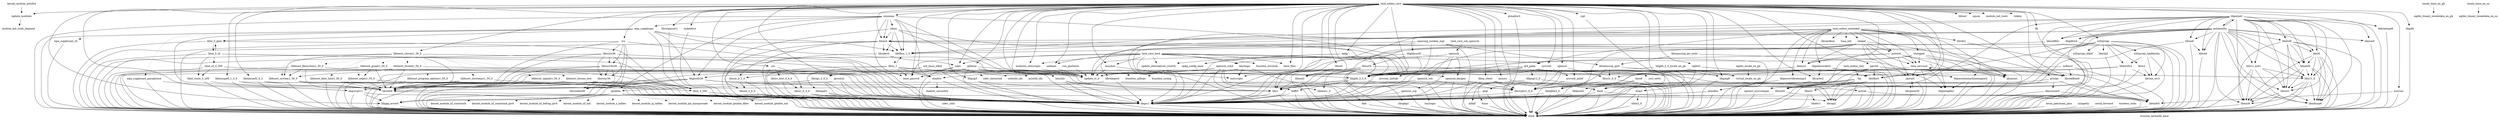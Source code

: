digraph depends {
    node [shape=plaintext]
bash -> libc6;
bash -> libgcc1;
bash -> libtinfo5;
binutils -> libc6;
binutils -> libgcc1;
binutils -> libz1;
bluez4 -> libc6;
bluez4 -> libdbus_1_3;
bluez4 -> libglib_2_0_0;
bluez4 -> libreadline6;
bluez4 -> libudev0;
bluez4 -> libusb_0_1_4;
bluez4 -> libusb_1_0_0;
brcm_patchram_plus -> libc6;
busybox -> busybox_syslog [style=dotted];
busybox -> busybox_udhcpc [style=dotted];
busybox -> libc6;
busybox -> update_rc_d;
bzip2 -> libbz2_0;
bzip2 -> libc6;
connman -> base_passwd;
connman -> bluez4;
connman -> iptables;
connman -> libc6;
connman -> libdbus_1_3;
connman -> libglib_2_0_0;
connman -> libgnutls26;
connman -> ofono;
connman -> shadow;
connman -> update_rc_d;
connman -> wpa_supplicant;
db -> libc6;
dbus_1 -> base_passwd;
dbus_1 -> libc6;
dbus_1 -> libdbus_1_3;
dbus_1 -> libexpat1;
dbus_1 -> libx11_6;
dbus_1 -> shadow;
dbus_1 -> update_rc_d;
dhcp_client -> bash;
dhcp_client -> libc6;
dhcp_client -> libcrypto1_0_0;
dhcp_client -> libgcc1;
e2fsprogs -> e2fsprogs_badblocks;
e2fsprogs -> e2fsprogs_blkid;
e2fsprogs -> libblkid1;
e2fsprogs -> libc6;
e2fsprogs -> libcom_err2;
e2fsprogs -> libe2p2;
e2fsprogs -> libext2fs2;
e2fsprogs -> libgcc1;
e2fsprogs -> libss2;
e2fsprogs -> libuuid1;
e2fsprogs_badblocks -> libc6;
e2fsprogs_badblocks -> libcom_err2;
e2fsprogs_badblocks -> libext2fs2;
eglibc_locale_en_gb -> virtual_locale_en_gb;
fuser -> libc6;
glibmm -> libc6;
glibmm -> libffi5;
glibmm -> libgcc1;
glibmm -> libglib_2_0_0;
glibmm -> libsigc_2_0_0;
glibmm -> libstdc6;
glibmm -> libz1;
gzip -> libc6;
gzip -> libgcc1;
icu -> libc6;
icu -> libgcc1;
icu -> libicudata36;
icu -> libicui18n36;
icu -> libicutu36;
icu -> libicuuc36;
icu -> libstdc6;
iproute2 -> iptables;
iproute2 -> libc6;
iproute2 -> libgcc1;
iptables -> kernel_module_ip_tables [style=dotted];
iptables -> kernel_module_ipt_masquerade [style=dotted];
iptables -> kernel_module_iptable_filter [style=dotted];
iptables -> kernel_module_iptable_nat [style=dotted];
iptables -> kernel_module_nf_conntrack [style=dotted];
iptables -> kernel_module_nf_conntrack_ipv4 [style=dotted];
iptables -> kernel_module_nf_defrag_ipv4 [style=dotted];
iptables -> kernel_module_nf_nat [style=dotted];
iptables -> kernel_module_x_tables [style=dotted];
iptables -> libc6;
iptables -> libgcc1;
jemalloc -> libc6;
jemalloc -> libgcc1;
kbd -> libc6;
kernel_module_autofs4 -> update_modules;
keymaps -> initscripts;
keymaps -> kbd;
keymaps -> update_rc_d;
killall -> libc6;
kmod -> libc6;
kmod -> libgcc1;
kmod -> libkmod2;
libacl1 -> libattr1;
libacl1 -> libc6;
libattr1 -> libc6;
libblkid1 -> libc6;
libblkid1 -> libgcc1;
libblkid1 -> libuuid1;
libboost_chrono1_50_0 -> libboost_chrono_test [style=dotted];
libboost_chrono1_50_0 -> libboost_date_time1_50_0 [style=dotted];
libboost_chrono1_50_0 -> libboost_filesystem1_50_0 [style=dotted];
libboost_chrono1_50_0 -> libboost_graph1_50_0 [style=dotted];
libboost_chrono1_50_0 -> libboost_iostreams1_50_0 [style=dotted];
libboost_chrono1_50_0 -> libboost_program_options1_50_0 [style=dotted];
libboost_chrono1_50_0 -> libboost_regex1_50_0 [style=dotted];
libboost_chrono1_50_0 -> libboost_signals1_50_0 [style=dotted];
libboost_chrono1_50_0 -> libboost_system1_50_0 [style=dotted];
libboost_chrono1_50_0 -> libboost_system1_50_0;
libboost_chrono1_50_0 -> libboost_thread1_50_0 [style=dotted];
libboost_chrono1_50_0 -> libc6;
libboost_chrono1_50_0 -> libgcc1;
libboost_chrono1_50_0 -> libstdc6;
libboost_chrono_test -> libc6;
libboost_chrono_test -> libgcc1;
libboost_chrono_test -> libstdc6;
libboost_date_time1_50_0 -> libc6;
libboost_date_time1_50_0 -> libgcc1;
libboost_date_time1_50_0 -> libstdc6;
libboost_filesystem1_50_0 -> libboost_system1_50_0;
libboost_filesystem1_50_0 -> libc6;
libboost_filesystem1_50_0 -> libgcc1;
libboost_filesystem1_50_0 -> libstdc6;
libboost_graph1_50_0 -> libboost_regex1_50_0;
libboost_graph1_50_0 -> libc6;
libboost_graph1_50_0 -> libgcc1;
libboost_graph1_50_0 -> libstdc6;
libboost_iostreams1_50_0 -> libc6;
libboost_iostreams1_50_0 -> libgcc1;
libboost_iostreams1_50_0 -> libstdc6;
libboost_program_options1_50_0 -> libc6;
libboost_program_options1_50_0 -> libgcc1;
libboost_program_options1_50_0 -> libstdc6;
libboost_regex1_50_0 -> libc6;
libboost_regex1_50_0 -> libgcc1;
libboost_regex1_50_0 -> libstdc6;
libboost_signals1_50_0 -> libc6;
libboost_signals1_50_0 -> libgcc1;
libboost_signals1_50_0 -> libstdc6;
libboost_system1_50_0 -> libc6;
libboost_system1_50_0 -> libgcc1;
libboost_system1_50_0 -> libstdc6;
libboost_thread1_50_0 -> libboost_system1_50_0;
libboost_thread1_50_0 -> libc6;
libboost_thread1_50_0 -> libgcc1;
libboost_thread1_50_0 -> libstdc6;
libbz2_0 -> libc6;
libcap2 -> libc6;
libcares2 -> libc6;
libcjson1 -> libc6;
libcom_err2 -> libc6;
libcrypto1_0_0 -> libc6;
libcrypto1_0_0 -> libgcc1;
libcurl5 -> curl_certs [style=dotted];
libcurl5 -> libc6;
libcurl5 -> libcap2;
libcurl5 -> libgcc1;
libcurl5 -> libgcrypt11;
libcurl5 -> libgnutls26;
libcurl5 -> libgpg_error0;
libcurl5 -> libtasn1_3;
libcurl5 -> libz1;
libdbus_1_3 -> dbus_1 [style=dotted];
libdbus_1_3 -> libc6;
libe2p2 -> libc6;
libexpat1 -> libc6;
libexpat1 -> libgcc1;
libext2fs2 -> libblkid1;
libext2fs2 -> libc6;
libext2fs2 -> libcom_err2;
libext2fs2 -> libgcc1;
libffi5 -> libc6;
libffi5 -> libgcc1;
libfreetype6 -> libc6;
libgcc1 -> libc6;
libgcrypt11 -> libc6;
libgcrypt11 -> libcap2;
libgcrypt11 -> libgpg_error0;
libgdbm4 -> libc6;
libgdbm4 -> libgcc1;
libgif4 -> libc6;
libglib_2_0_0 -> libc6;
libglib_2_0_0 -> libffi5;
libglib_2_0_0 -> libgcc1;
libglib_2_0_0 -> libz1;
libglib_2_0_locale_en_gb -> libglib_2_0_0;
libglib_2_0_locale_en_gb -> virtual_locale_en_gb;
libglibcurl0 -> libc6;
libglibcurl0 -> libcurl5;
libglibcurl0 -> libgcc1;
libglibcurl0 -> libglib_2_0_0;
libgnutls26 -> libc6;
libgnutls26 -> libcap2;
libgnutls26 -> libgcrypt11;
libgnutls26 -> libgpg_error0;
libgnutls26 -> libtasn1_3;
libgnutls26 -> libz1;
libgpg_error0 -> libc6;
libhunspell_1_3_0 -> libc6;
libhunspell_1_3_0 -> libgcc1;
libhunspell_1_3_0 -> libstdc6;
libice6 -> libc6;
libicui18n36 -> libc6;
libicui18n36 -> libgcc1;
libicui18n36 -> libicudata36;
libicui18n36 -> libicuuc36;
libicui18n36 -> libstdc6;
libicutu36 -> libc6;
libicutu36 -> libgcc1;
libicutu36 -> libicudata36;
libicutu36 -> libicui18n36;
libicutu36 -> libicuuc36;
libicutu36 -> libstdc6;
libicuuc36 -> libc6;
libicuuc36 -> libgcc1;
libicuuc36 -> libicudata36;
libicuuc36 -> libstdc6;
libjpeg8 -> libc6;
libjson0 -> libc6;
libkmod2 -> libc6;
libkmod2 -> libgcc1;
libncurses5 -> libc6;
libncurses5 -> libtinfo5;
libnl_3_200 -> libc6;
libnl_3_200 -> libgcc1;
libnl_3_cli -> libc6;
libnl_3_cli -> libgcc1;
libnl_3_cli -> libnl_3_200;
libnl_3_cli -> libnl_3_genl;
libnl_3_cli -> libnl_nf_3_200;
libnl_3_cli -> libnl_route_3_200;
libnl_3_genl -> libc6;
libnl_3_genl -> libnl_3_200;
libnl_3_genl -> libnl_3_cli;
libnl_nf_3_200 -> libc6;
libnl_nf_3_200 -> libnl_3_200;
libnl_nf_3_200 -> libnl_route_3_200;
libnl_route_3_200 -> libc6;
libnl_route_3_200 -> libnl_3_200;
libnyx2 -> libc6;
libnyx2 -> libglib_2_0_0;
libopkg1 -> libc6;
liborc_0_4_0 -> libc6;
liborc_0_4_0 -> libgcc1;
liborc_test_0_4_0 -> libc6;
liborc_test_0_4_0 -> liborc_0_4_0;
libpalmsocket2 -> libc6;
libpalmsocket2 -> libcares2;
libpalmsocket2 -> libcrypto1_0_0;
libpalmsocket2 -> libglib_2_0_0;
libpalmsocket2 -> libpmloglib2;
libpalmsocket2 -> libpmstatemachineengine2;
libpalmsocket2 -> libssl1_0_0;
libpmcertificatemgr2 -> libc6;
libpmcertificatemgr2 -> libcrypto1_0_0;
libpmloglib2 -> libc6;
libpmstatemachineengine2 -> libc6;
libpmstatemachineengine2 -> libpmloglib2;
libpng12_0 -> libc6;
libpng12_0 -> libz1;
libpng3 -> libc6;
libpng3 -> libz1;
libpulse0 -> libc6;
libpulse0 -> libcap2;
libpulse0 -> libdbus_1_3;
libpulse0 -> libgcc1;
libpulse0 -> libgdbm4;
libpulse0 -> libice6;
libpulse0 -> libjson0;
libpulse0 -> libsm6;
libpulse0 -> libsndfile1;
libpulse0 -> libuuid1;
libpulse0 -> libx11_6;
libpulse0 -> libx11_xcb1;
libpulse0 -> libxau6;
libpulse0 -> libxcb1;
libpulse0 -> libxdmcp6;
libpulse0 -> libxext6;
libpulse0 -> libxi6;
libpulse0 -> libxtst6;
libpulse0 -> pulseaudio;
librdx2 -> libc6;
libreadline6 -> libc6;
libreadline6 -> libtinfo5;
librolegen2 -> libc6;
librolegen2 -> libgcc1;
librolegen2 -> libstdc6;
libsamsung_ipc0 -> libc6;
libsamsung_ipc0 -> libcrypto1_0_0;
libsamsung_ipc0 -> libssl1_0_0;
libsamsung_ipc_tools -> libc6;
libsamsung_ipc_tools -> libsamsung_ipc0;
libsigc_2_0_0 -> libc6;
libsigc_2_0_0 -> libgcc1;
libsigc_2_0_0 -> libstdc6;
libsm6 -> libc6;
libsm6 -> libice6;
libsm6 -> libuuid1;
libsndfile1 -> libc6;
libsndfile1 -> libgcc1;
libsqlite3_0 -> libc6;
libsqlite3_0 -> libgcc1;
libss2 -> libc6;
libss2 -> libcom_err2;
libssl1_0_0 -> libc6;
libssl1_0_0 -> libcrypto1_0_0;
libstdc6 -> libc6;
libstdc6 -> libgcc1;
libtasn1_3 -> libc6;
libtinfo5 -> libc6;
libtinfo5 -> ncurses_terminfo_base [style=dotted];
libtinyxml2_6_2 -> libc6;
libtinyxml2_6_2 -> libgcc1;
libtinyxml2_6_2 -> libstdc6;
libudev0 -> libc6;
libudev0 -> udev;
libupstart0 -> libc6;
libupstart0 -> upstart;
liburiparser1 -> libc6;
libusb_0_1_4 -> libc6;
libusb_0_1_4 -> libusb_1_0_0;
libusb_1_0_0 -> libc6;
libuuid1 -> libc6;
libuuid1 -> libgcc1;
libx11_6 -> libc6;
libx11_6 -> libxau6;
libx11_6 -> libxcb1;
libx11_6 -> libxdmcp6;
libx11_xcb1 -> libc6;
libx11_xcb1 -> libx11_6;
libx11_xcb1 -> libxau6;
libx11_xcb1 -> libxcb1;
libx11_xcb1 -> libxdmcp6;
libxau6 -> libc6;
libxcb1 -> libc6;
libxcb1 -> libxau6;
libxcb1 -> libxdmcp6;
libxdmcp6 -> libc6;
libxext6 -> libc6;
libxext6 -> libx11_6;
libxext6 -> libxau6;
libxext6 -> libxcb1;
libxext6 -> libxdmcp6;
libxi6 -> libc6;
libxi6 -> libx11_6;
libxi6 -> libxau6;
libxi6 -> libxcb1;
libxi6 -> libxdmcp6;
libxi6 -> libxext6;
libxml2 -> libc6;
libxml2 -> libz1;
libxslt -> libc6;
libxslt -> libxml2;
libxslt -> libz1;
libxtst6 -> libc6;
libxtst6 -> libx11_6;
libxtst6 -> libxau6;
libxtst6 -> libxcb1;
libxtst6 -> libxdmcp6;
libxtst6 -> libxext6;
libxtst6 -> libxi6;
libz1 -> libc6;
libz1 -> libgcc1;
locale_base_en_gb -> eglibc_binary_localedata_en_gb;
locale_base_en_us -> eglibc_binary_localedata_en_us;
ltp -> libacl1;
ltp -> libc6;
ltp -> libcap2;
ltp -> libcrypto1_0_0;
ltp -> libgcc1;
luna_service2 -> libc6;
luna_service2 -> libcjson1;
luna_service2 -> libglib_2_0_0;
luna_service2 -> libpmloglib2;
luna_service2 -> luna_service2;
luna_service2 -> upstart;
makedevs -> libc6;
mdbus2 -> libc6;
mdbus2 -> libglib_2_0_0;
mdbus2 -> libreadline6;
mingetty -> libc6;
modutils_initscripts -> update_rc_d;
ncurses -> libc6;
ncurses -> libtinfo5;
netbase -> update_rc_d;
ofono -> bluez4;
ofono -> libc6;
ofono -> libdbus_1_3;
ofono -> libglib_2_0_0;
ofono -> libudev0;
ofono -> update_rc_d;
openssh -> openssh_keygen;
openssh -> openssh_scp;
openssh -> openssh_ssh;
openssh -> openssh_sshd;
openssh -> update_rc_d;
openssh_keygen -> libc6;
openssh_keygen -> libcrypto1_0_0;
openssh_keygen -> libgcc1;
openssh_scp -> libc6;
openssh_scp -> libgcc1;
openssh_ssh -> libc6;
openssh_ssh -> libcrypto1_0_0;
openssh_ssh -> libgcc1;
openssh_ssh -> libz1;
openssh_sshd -> base_passwd;
openssh_sshd -> libc6;
openssh_sshd -> libcrypto1_0_0;
openssh_sshd -> libgcc1;
openssh_sshd -> libz1;
openssh_sshd -> openssh_keygen;
openssh_sshd -> shadow;
openssh_sshd -> update_rc_d;
openssl -> libc6;
openssl -> libcrypto1_0_0;
openssl -> libssl1_0_0;
opkg -> libc6;
opkg -> libopkg1;
opkg -> opkg_config_base;
opkg -> update_alternatives_cworth;
orc -> libc6;
orc -> liborc_0_4_0;
orc -> liborc_test_0_4_0;
parted -> libblkid1;
parted -> libc6;
parted -> libgcc1;
parted -> libreadline6;
parted -> libtinfo5;
parted -> libuuid1;
powerd -> libc6;
powerd -> libcjson1;
powerd -> libglib_2_0_0;
powerd -> libnyx2;
powerd -> luna_service2;
powerd -> upstart;
procps -> libc6;
procps -> libgcc1;
procps -> libncurses5;
procps -> libtinfo5;
psmisc -> fuser;
psmisc -> killall;
psmisc -> pstree;
pstree -> libc6;
pstree -> libtinfo5;
ptmalloc3 -> libc6;
pulseaudio -> bluez4;
pulseaudio -> libc6;
pulseaudio -> libcap2;
pulseaudio -> libdbus_1_3;
pulseaudio -> libgcc1;
pulseaudio -> libgdbm4;
pulseaudio -> libice6;
pulseaudio -> libjson0;
pulseaudio -> libpulse0;
pulseaudio -> libsm6;
pulseaudio -> libsndfile1;
pulseaudio -> libuuid1;
pulseaudio -> libx11_6;
pulseaudio -> libx11_xcb1;
pulseaudio -> libxau6;
pulseaudio -> libxcb1;
pulseaudio -> libxdmcp6;
pulseaudio -> libxext6;
pulseaudio -> libxi6;
pulseaudio -> libxtst6;
qt4_palm -> libc6;
qt4_palm -> libgcc1;
qt4_palm -> libglib_2_0_0;
qt4_palm -> libjpeg8;
qt4_palm -> libpng12_0;
qt4_palm -> libstdc6;
run_postinsts -> update_rc_d;
samsung_modem_mgr -> libc6;
samsung_modem_mgr -> libdbus_1_3;
samsung_modem_mgr -> libglib_2_0_0;
samsung_modem_mgr -> libsamsung_ipc0;
samsung_modem_mgr -> update_rc_d;
serial_forward -> libc6;
shadow -> libc6;
shadow -> libgcc1;
shadow -> shadow_securetty;
sleepd -> libc6;
sleepd -> libcjson1;
sleepd -> libglib_2_0_0;
sleepd -> libnyx2;
sleepd -> libsqlite3_0;
sleepd -> libxml2;
sleepd -> luna_service2;
sleepd -> powerd;
sleepd -> upstart;
sqlite3 -> libc6;
sqlite3 -> libreadline6;
sqlite3 -> libsqlite3_0;
storaged -> libc6;
storaged -> libcjson1;
storaged -> libglib_2_0_0;
storaged -> libnyx2;
storaged -> luna_service2;
sysvinit -> libc6;
sysvinit -> sysvinit_inittab;
sysvinit -> sysvinit_pidof;
sysvinit_pidof -> libc6;
task_core_boot -> base_files;
task_core_boot -> base_passwd;
task_core_boot -> busybox;
task_core_boot -> busybox_hwclock;
task_core_boot -> initscripts;
task_core_boot -> keymaps;
task_core_boot -> modutils_initscripts;
task_core_boot -> netbase;
task_core_boot -> sysvinit;
task_core_boot -> tinylogin;
task_core_boot -> udev;
task_core_boot -> update_alternatives_cworth;
task_core_ssh_openssh -> openssh;
task_webos_core -> base_files;
task_webos_core -> base_passwd;
task_webos_core -> bash;
task_webos_core -> binutils;
task_webos_core -> bluez4;
task_webos_core -> busybox;
task_webos_core -> bzip2;
task_webos_core -> connman;
task_webos_core -> db;
task_webos_core -> dhcp_client;
task_webos_core -> e2fsprogs;
task_webos_core -> glibmm;
task_webos_core -> gzip;
task_webos_core -> icu;
task_webos_core -> initscripts;
task_webos_core -> iproute2;
task_webos_core -> libboost_chrono1_50_0;
task_webos_core -> libcares2;
task_webos_core -> libfreetype6;
task_webos_core -> libgcrypt11;
task_webos_core -> libgif4;
task_webos_core -> libglib_2_0_0;
task_webos_core -> libgpg_error0;
task_webos_core -> libhunspell_1_3_0;
task_webos_core -> libjpeg8;
task_webos_core -> libpng3;
task_webos_core -> libreadline6;
task_webos_core -> libtinyxml2_6_2;
task_webos_core -> libtool;
task_webos_core -> liburiparser1;
task_webos_core -> libxml2;
task_webos_core -> libxslt;
task_webos_core -> libz1;
task_webos_core -> ltp;
task_webos_core -> makedevs;
task_webos_core -> mjson;
task_webos_core -> module_init_tools;
task_webos_core -> modutils_initscripts;
task_webos_core -> ncurses;
task_webos_core -> netbase;
task_webos_core -> openssl;
task_webos_core -> opkg;
task_webos_core -> orc;
task_webos_core -> parted;
task_webos_core -> procps;
task_webos_core -> psmisc;
task_webos_core -> ptmalloc3;
task_webos_core -> sqlite3;
task_webos_core -> sysvinit;
task_webos_core -> sysvinit_pidof;
task_webos_core -> tzdata;
task_webos_core -> udev;
task_webos_core -> update_modules;
task_webos_core -> update_rc_d;
task_webos_core -> upstart;
task_webos_core -> upstart_sysvcompat;
task_webos_core -> yajl;
task_webos_extended -> jemalloc;
task_webos_extended -> libcjson1;
task_webos_extended -> libglibcurl0;
task_webos_extended -> libnyx2;
task_webos_extended -> libpalmsocket2;
task_webos_extended -> libpmcertificatemgr2;
task_webos_extended -> libpmloglib2;
task_webos_extended -> libpmstatemachineengine2;
task_webos_extended -> librdx2;
task_webos_extended -> librolegen2;
task_webos_extended -> libsandbox;
task_webos_extended -> luna_init;
task_webos_extended -> luna_service2;
task_webos_extended -> powerd;
task_webos_extended -> qt4_palm;
task_webos_extended -> sleepd;
task_webos_extended -> storaged;
task_webos_test -> bash;
task_webos_test -> ltp;
tinylogin -> libc6;
udev -> libc6;
udev -> libusb_0_1_4;
udev -> pciutils_ids [style=dotted];
udev -> udev_extraconf [style=dotted];
udev -> udev_utils [style=dotted];
udev -> update_rc_d;
udev -> usbutils_ids [style=dotted];
udev_utils -> libc6;
update_modules -> module_init_tools_depmod;
upstart -> libc6;
upstart -> libupstart0 [style=dotted];
upstart -> upstart_sysvcompat [style=dotted];
upstart_sysvcompat -> libc6;
util_linux_blkid -> libblkid1;
util_linux_blkid -> libc6;
util_linux_blkid -> libgcc1;
wireless_tools -> libc6;
wpa_supplicant -> libc6;
wpa_supplicant -> libdbus_1_3;
wpa_supplicant -> libgcrypt11;
wpa_supplicant -> libgnutls26;
wpa_supplicant -> libnl_3_200;
wpa_supplicant -> libnl_3_genl;
wpa_supplicant -> update_rc_d;
wpa_supplicant -> wpa_supplicant_cli [style=dotted];
wpa_supplicant -> wpa_supplicant_passphrase [style=dotted];
wpa_supplicant_cli -> libc6;
wpa_supplicant_passphrase -> libc6;
wpa_supplicant_passphrase -> libgcrypt11;
yajl -> libc6;
}
